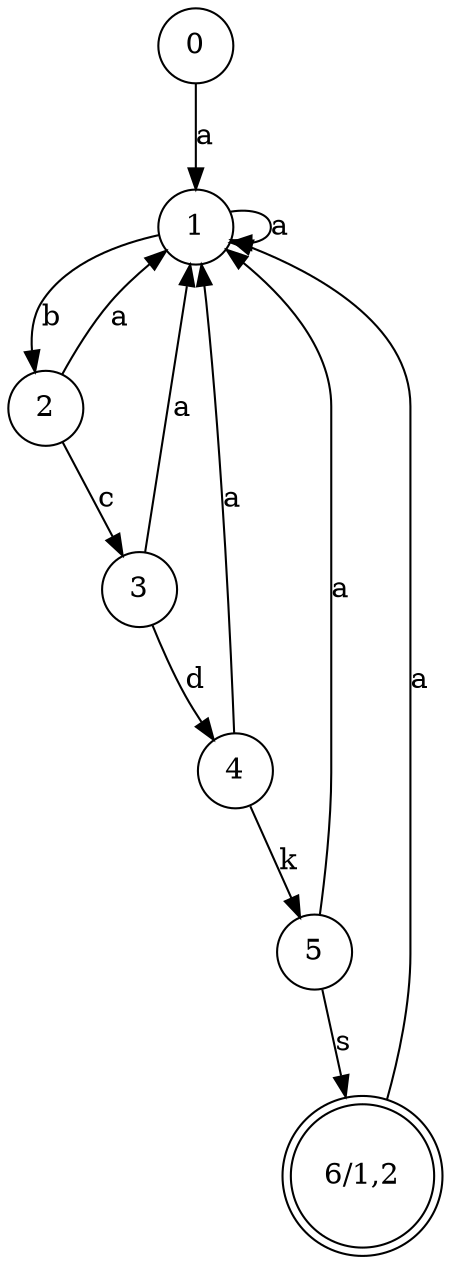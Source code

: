 digraph "HFA" {
 0 [shape=circle];
 1 [shape=circle];
 2 [shape=circle];
 3 [shape=circle];
 4 [shape=circle];
 5 [shape=circle];
 6 [shape=doublecircle,label="6/1,2"];
0 -> 1 [label="a"];
1 -> 1 [label="a"];
1 -> 2 [label="b"];
2 -> 1 [label="a"];
2 -> 3 [label="c"];
3 -> 1 [label="a"];
3 -> 4 [label="d"];
4 -> 1 [label="a"];
4 -> 5 [label="k"];
5 -> 1 [label="a"];
5 -> 6 [label="s"];
6 -> 1 [label="a"];
}